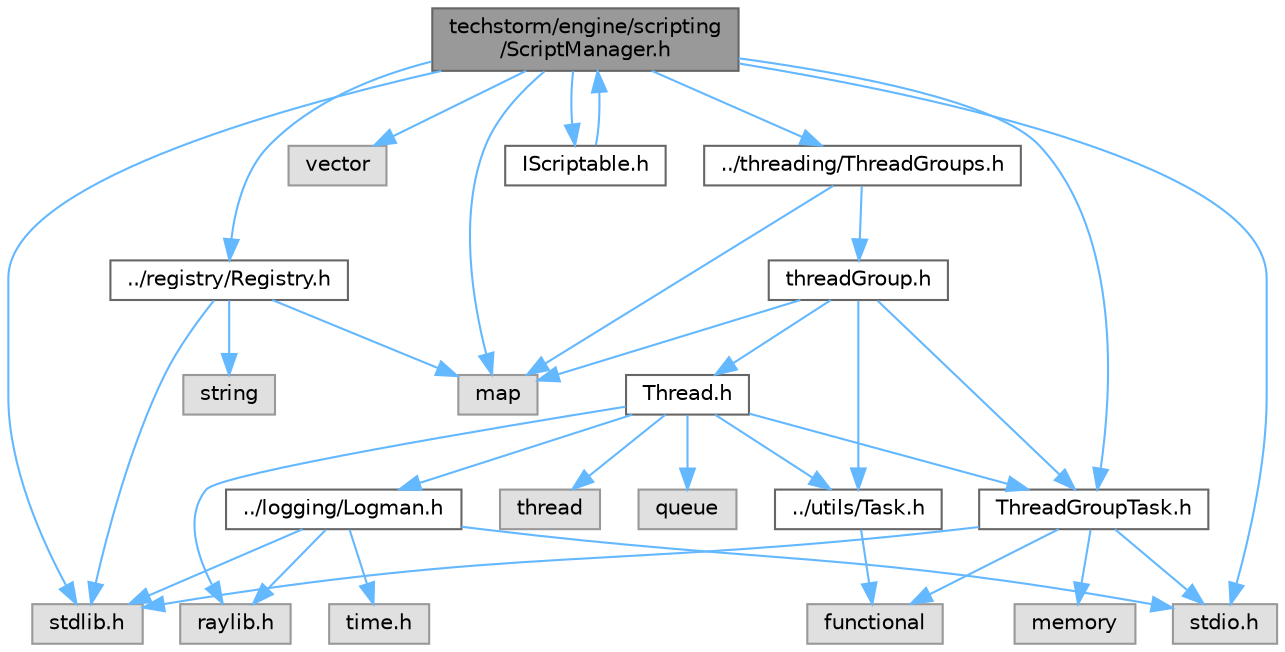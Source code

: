 digraph "techstorm/engine/scripting/ScriptManager.h"
{
 // LATEX_PDF_SIZE
  bgcolor="transparent";
  edge [fontname=Helvetica,fontsize=10,labelfontname=Helvetica,labelfontsize=10];
  node [fontname=Helvetica,fontsize=10,shape=box,height=0.2,width=0.4];
  Node1 [id="Node000001",label="techstorm/engine/scripting\l/ScriptManager.h",height=0.2,width=0.4,color="gray40", fillcolor="grey60", style="filled", fontcolor="black",tooltip=" "];
  Node1 -> Node2 [id="edge1_Node000001_Node000002",color="steelblue1",style="solid",tooltip=" "];
  Node2 [id="Node000002",label="stdio.h",height=0.2,width=0.4,color="grey60", fillcolor="#E0E0E0", style="filled",tooltip=" "];
  Node1 -> Node3 [id="edge2_Node000001_Node000003",color="steelblue1",style="solid",tooltip=" "];
  Node3 [id="Node000003",label="stdlib.h",height=0.2,width=0.4,color="grey60", fillcolor="#E0E0E0", style="filled",tooltip=" "];
  Node1 -> Node4 [id="edge3_Node000001_Node000004",color="steelblue1",style="solid",tooltip=" "];
  Node4 [id="Node000004",label="vector",height=0.2,width=0.4,color="grey60", fillcolor="#E0E0E0", style="filled",tooltip=" "];
  Node1 -> Node5 [id="edge4_Node000001_Node000005",color="steelblue1",style="solid",tooltip=" "];
  Node5 [id="Node000005",label="map",height=0.2,width=0.4,color="grey60", fillcolor="#E0E0E0", style="filled",tooltip=" "];
  Node1 -> Node6 [id="edge5_Node000001_Node000006",color="steelblue1",style="solid",tooltip=" "];
  Node6 [id="Node000006",label="IScriptable.h",height=0.2,width=0.4,color="grey40", fillcolor="white", style="filled",URL="$engine_2scripting_2_i_scriptable_8h.html",tooltip=" "];
  Node6 -> Node1 [id="edge6_Node000006_Node000001",color="steelblue1",style="solid",tooltip=" "];
  Node1 -> Node7 [id="edge7_Node000001_Node000007",color="steelblue1",style="solid",tooltip=" "];
  Node7 [id="Node000007",label="../registry/Registry.h",height=0.2,width=0.4,color="grey40", fillcolor="white", style="filled",URL="$engine_2registry_2_registry_8h.html",tooltip=" "];
  Node7 -> Node3 [id="edge8_Node000007_Node000003",color="steelblue1",style="solid",tooltip=" "];
  Node7 -> Node5 [id="edge9_Node000007_Node000005",color="steelblue1",style="solid",tooltip=" "];
  Node7 -> Node8 [id="edge10_Node000007_Node000008",color="steelblue1",style="solid",tooltip=" "];
  Node8 [id="Node000008",label="string",height=0.2,width=0.4,color="grey60", fillcolor="#E0E0E0", style="filled",tooltip=" "];
  Node1 -> Node9 [id="edge11_Node000001_Node000009",color="steelblue1",style="solid",tooltip=" "];
  Node9 [id="Node000009",label="../threading/ThreadGroups.h",height=0.2,width=0.4,color="grey40", fillcolor="white", style="filled",URL="$engine_2threading_2_thread_groups_8h.html",tooltip=" "];
  Node9 -> Node5 [id="edge12_Node000009_Node000005",color="steelblue1",style="solid",tooltip=" "];
  Node9 -> Node10 [id="edge13_Node000009_Node000010",color="steelblue1",style="solid",tooltip=" "];
  Node10 [id="Node000010",label="threadGroup.h",height=0.2,width=0.4,color="grey40", fillcolor="white", style="filled",URL="$engine_2threading_2_thread_group_8h.html",tooltip=" "];
  Node10 -> Node11 [id="edge14_Node000010_Node000011",color="steelblue1",style="solid",tooltip=" "];
  Node11 [id="Node000011",label="Thread.h",height=0.2,width=0.4,color="grey40", fillcolor="white", style="filled",URL="$engine_2threading_2_thread_8h.html",tooltip=" "];
  Node11 -> Node12 [id="edge15_Node000011_Node000012",color="steelblue1",style="solid",tooltip=" "];
  Node12 [id="Node000012",label="raylib.h",height=0.2,width=0.4,color="grey60", fillcolor="#E0E0E0", style="filled",tooltip=" "];
  Node11 -> Node13 [id="edge16_Node000011_Node000013",color="steelblue1",style="solid",tooltip=" "];
  Node13 [id="Node000013",label="thread",height=0.2,width=0.4,color="grey60", fillcolor="#E0E0E0", style="filled",tooltip=" "];
  Node11 -> Node14 [id="edge17_Node000011_Node000014",color="steelblue1",style="solid",tooltip=" "];
  Node14 [id="Node000014",label="queue",height=0.2,width=0.4,color="grey60", fillcolor="#E0E0E0", style="filled",tooltip=" "];
  Node11 -> Node15 [id="edge18_Node000011_Node000015",color="steelblue1",style="solid",tooltip=" "];
  Node15 [id="Node000015",label="../utils/Task.h",height=0.2,width=0.4,color="grey40", fillcolor="white", style="filled",URL="$engine_2utils_2_task_8h.html",tooltip=" "];
  Node15 -> Node16 [id="edge19_Node000015_Node000016",color="steelblue1",style="solid",tooltip=" "];
  Node16 [id="Node000016",label="functional",height=0.2,width=0.4,color="grey60", fillcolor="#E0E0E0", style="filled",tooltip=" "];
  Node11 -> Node17 [id="edge20_Node000011_Node000017",color="steelblue1",style="solid",tooltip=" "];
  Node17 [id="Node000017",label="../logging/Logman.h",height=0.2,width=0.4,color="grey40", fillcolor="white", style="filled",URL="$engine_2logging_2_logman_8h.html",tooltip=" "];
  Node17 -> Node2 [id="edge21_Node000017_Node000002",color="steelblue1",style="solid",tooltip=" "];
  Node17 -> Node3 [id="edge22_Node000017_Node000003",color="steelblue1",style="solid",tooltip=" "];
  Node17 -> Node18 [id="edge23_Node000017_Node000018",color="steelblue1",style="solid",tooltip=" "];
  Node18 [id="Node000018",label="time.h",height=0.2,width=0.4,color="grey60", fillcolor="#E0E0E0", style="filled",tooltip=" "];
  Node17 -> Node12 [id="edge24_Node000017_Node000012",color="steelblue1",style="solid",tooltip=" "];
  Node11 -> Node19 [id="edge25_Node000011_Node000019",color="steelblue1",style="solid",tooltip=" "];
  Node19 [id="Node000019",label="ThreadGroupTask.h",height=0.2,width=0.4,color="grey40", fillcolor="white", style="filled",URL="$engine_2threading_2_thread_group_task_8h.html",tooltip=" "];
  Node19 -> Node20 [id="edge26_Node000019_Node000020",color="steelblue1",style="solid",tooltip=" "];
  Node20 [id="Node000020",label="memory",height=0.2,width=0.4,color="grey60", fillcolor="#E0E0E0", style="filled",tooltip=" "];
  Node19 -> Node2 [id="edge27_Node000019_Node000002",color="steelblue1",style="solid",tooltip=" "];
  Node19 -> Node3 [id="edge28_Node000019_Node000003",color="steelblue1",style="solid",tooltip=" "];
  Node19 -> Node16 [id="edge29_Node000019_Node000016",color="steelblue1",style="solid",tooltip=" "];
  Node10 -> Node5 [id="edge30_Node000010_Node000005",color="steelblue1",style="solid",tooltip=" "];
  Node10 -> Node15 [id="edge31_Node000010_Node000015",color="steelblue1",style="solid",tooltip=" "];
  Node10 -> Node19 [id="edge32_Node000010_Node000019",color="steelblue1",style="solid",tooltip=" "];
  Node1 -> Node19 [id="edge33_Node000001_Node000019",color="steelblue1",style="solid",tooltip=" "];
}
